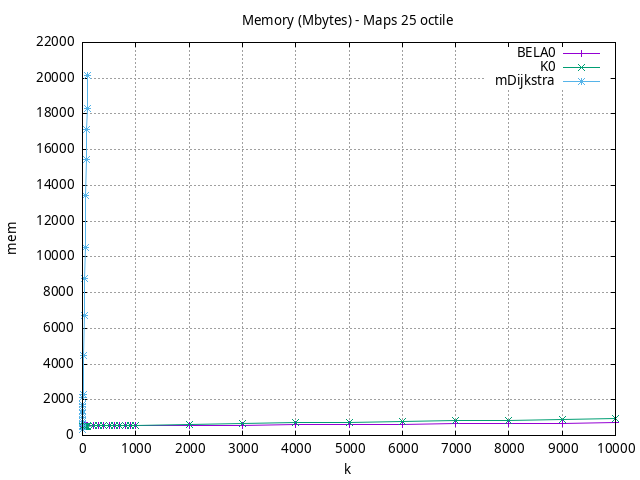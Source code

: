 #!/usr/bin/gnuplot
# -*- coding: utf-8 -*-
#
# results/maps/octile/25/random512-25.brute-force.octile.mem.gnuplot
#
# Started on 04/07/2024 21:45:40
# Author: Carlos Linares López
set grid
set xlabel "k"
set ylabel "mem"

set title "Memory (Mbytes) - Maps 25 octile"

set terminal png enhanced font "Ariel,10"
set output 'random512-25.brute-force.octile.mem.png'

plot "-" title "BELA0"      with linesp, "-" title "K0"      with linesp, "-" title "mDijkstra"      with linesp

	1 492.14
	2 512.0
	3 512.0
	4 512.0
	5 518.6
	6 534.0
	7 534.0
	8 534.0
	9 534.0
	10 534.0
	20 534.0
	30 534.0
	40 534.0
	50 534.0
	60 534.0
	70 538.55
	80 539.0
	90 539.0
	100 539.0
	200 539.0
	300 540.5
	400 544.0
	500 544.0
	600 546.38
	700 551.0
	800 551.0
	900 551.0
	1000 551.67
	2000 552.0
	3000 566.93
	4000 592.92
	5000 591.88
	6000 642.99
	7000 667.96
	8000 660.37
	9000 695.45
	10000 723.09
end
	1 498.69
	2 516.0
	3 516.0
	4 516.0
	5 516.0
	6 516.0
	7 516.0
	8 516.0
	9 516.0
	10 516.0
	20 516.0
	30 516.0
	40 518.8
	50 526.0
	60 526.0
	70 526.0
	80 526.0
	90 526.0
	100 531.62
	200 542.41
	300 548.5
	400 552.01
	500 557.66
	600 561.89
	700 566.42
	800 571.18
	900 578.78
	1000 581.77
	2000 624.17
	3000 661.22
	4000 699.89
	5000 749.49
	6000 780.5
	7000 822.2
	8000 864.59
	9000 910.3
	10000 952.1
end
	1 336.69
	2 568.68
	3 756.6
	4 1015.64
	5 1220.95
	6 1380.23
	7 1621.27
	8 1722.01
	9 2141.27
	10 2302.33
	20 4476.29
	30 6702.02
	40 8794.72
	50 10523.91
	60 13441.72
	70 15459.19
	80 17130.05
	90 18291.37
	100 20157.88
end
